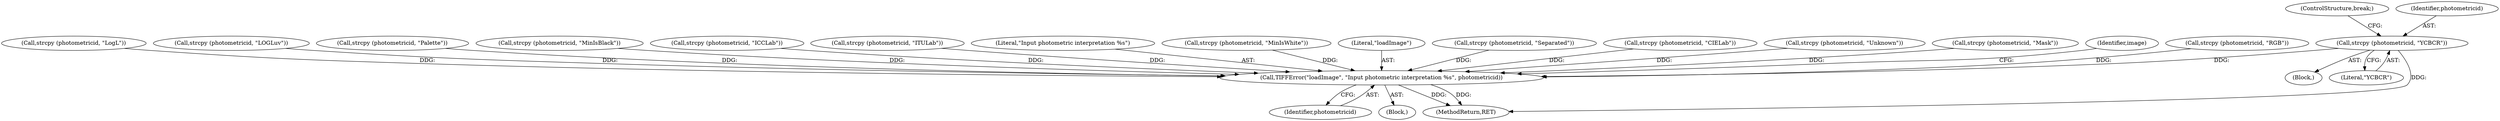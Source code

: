 digraph "0_libtiff_83a4b92815ea04969d494416eaae3d4c6b338e4a#diff-c8b4b355f9b5c06d585b23138e1c185f_5@API" {
"1000509" [label="(Call,strcpy (photometricid, \"YCBCR\"))"];
"1000543" [label="(Call,TIFFError(\"loadImage\", \"Input photometric interpretation %s\", photometricid))"];
"1000529" [label="(Call,strcpy (photometricid, \"LogL\"))"];
"1000534" [label="(Call,strcpy (photometricid, \"LOGLuv\"))"];
"1000512" [label="(ControlStructure,break;)"];
"1000494" [label="(Call,strcpy (photometricid, \"Palette\"))"];
"1000484" [label="(Call,strcpy (photometricid, \"MinIsBlack\"))"];
"1000510" [label="(Identifier,photometricid)"];
"1000519" [label="(Call,strcpy (photometricid, \"ICCLab\"))"];
"1000509" [label="(Call,strcpy (photometricid, \"YCBCR\"))"];
"1000524" [label="(Call,strcpy (photometricid, \"ITULab\"))"];
"1000545" [label="(Literal,\"Input photometric interpretation %s\")"];
"1000477" [label="(Block,)"];
"1000546" [label="(Identifier,photometricid)"];
"1000479" [label="(Call,strcpy (photometricid, \"MinIsWhite\"))"];
"1000132" [label="(Block,)"];
"1000511" [label="(Literal,\"YCBCR\")"];
"1000544" [label="(Literal,\"loadImage\")"];
"1000504" [label="(Call,strcpy (photometricid, \"Separated\"))"];
"1000514" [label="(Call,strcpy (photometricid, \"CIELab\"))"];
"1000539" [label="(Call,strcpy (photometricid, \"Unknown\"))"];
"1000499" [label="(Call,strcpy (photometricid, \"Mask\"))"];
"1000549" [label="(Identifier,image)"];
"1001187" [label="(MethodReturn,RET)"];
"1000489" [label="(Call,strcpy (photometricid, \"RGB\"))"];
"1000543" [label="(Call,TIFFError(\"loadImage\", \"Input photometric interpretation %s\", photometricid))"];
"1000509" -> "1000477"  [label="AST: "];
"1000509" -> "1000511"  [label="CFG: "];
"1000510" -> "1000509"  [label="AST: "];
"1000511" -> "1000509"  [label="AST: "];
"1000512" -> "1000509"  [label="CFG: "];
"1000509" -> "1001187"  [label="DDG: "];
"1000509" -> "1000543"  [label="DDG: "];
"1000543" -> "1000132"  [label="AST: "];
"1000543" -> "1000546"  [label="CFG: "];
"1000544" -> "1000543"  [label="AST: "];
"1000545" -> "1000543"  [label="AST: "];
"1000546" -> "1000543"  [label="AST: "];
"1000549" -> "1000543"  [label="CFG: "];
"1000543" -> "1001187"  [label="DDG: "];
"1000543" -> "1001187"  [label="DDG: "];
"1000539" -> "1000543"  [label="DDG: "];
"1000524" -> "1000543"  [label="DDG: "];
"1000519" -> "1000543"  [label="DDG: "];
"1000514" -> "1000543"  [label="DDG: "];
"1000494" -> "1000543"  [label="DDG: "];
"1000499" -> "1000543"  [label="DDG: "];
"1000504" -> "1000543"  [label="DDG: "];
"1000489" -> "1000543"  [label="DDG: "];
"1000484" -> "1000543"  [label="DDG: "];
"1000529" -> "1000543"  [label="DDG: "];
"1000479" -> "1000543"  [label="DDG: "];
"1000534" -> "1000543"  [label="DDG: "];
}
